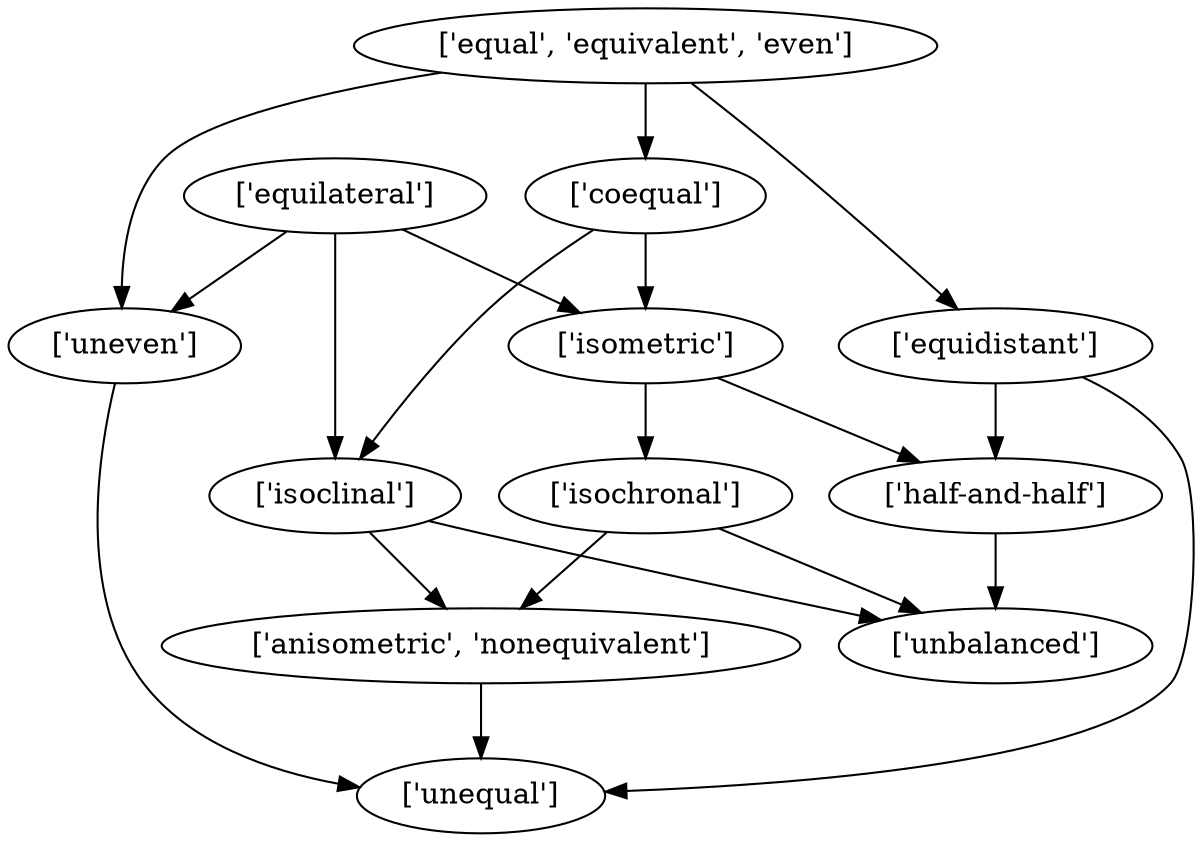 strict digraph  {
	"['isometric']" -> "['half-and-half']";
	"['isometric']" -> "['isochronal']";
	"['half-and-half']" -> "['unbalanced']";
	"['isochronal']" -> "['unbalanced']";
	"['isochronal']" -> "['anisometric', 'nonequivalent']";
	"['equilateral']" -> "['isometric']";
	"['equilateral']" -> "['uneven']";
	"['equilateral']" -> "['isoclinal']";
	"['uneven']" -> "['unequal']";
	"['isoclinal']" -> "['unbalanced']";
	"['isoclinal']" -> "['anisometric', 'nonequivalent']";
	"['coequal']" -> "['isometric']";
	"['coequal']" -> "['isoclinal']";
	"['equal', 'equivalent', 'even']" -> "['uneven']";
	"['equal', 'equivalent', 'even']" -> "['coequal']";
	"['equal', 'equivalent', 'even']" -> "['equidistant']";
	"['equidistant']" -> "['half-and-half']";
	"['equidistant']" -> "['unequal']";
	"['anisometric', 'nonequivalent']" -> "['unequal']";
}
